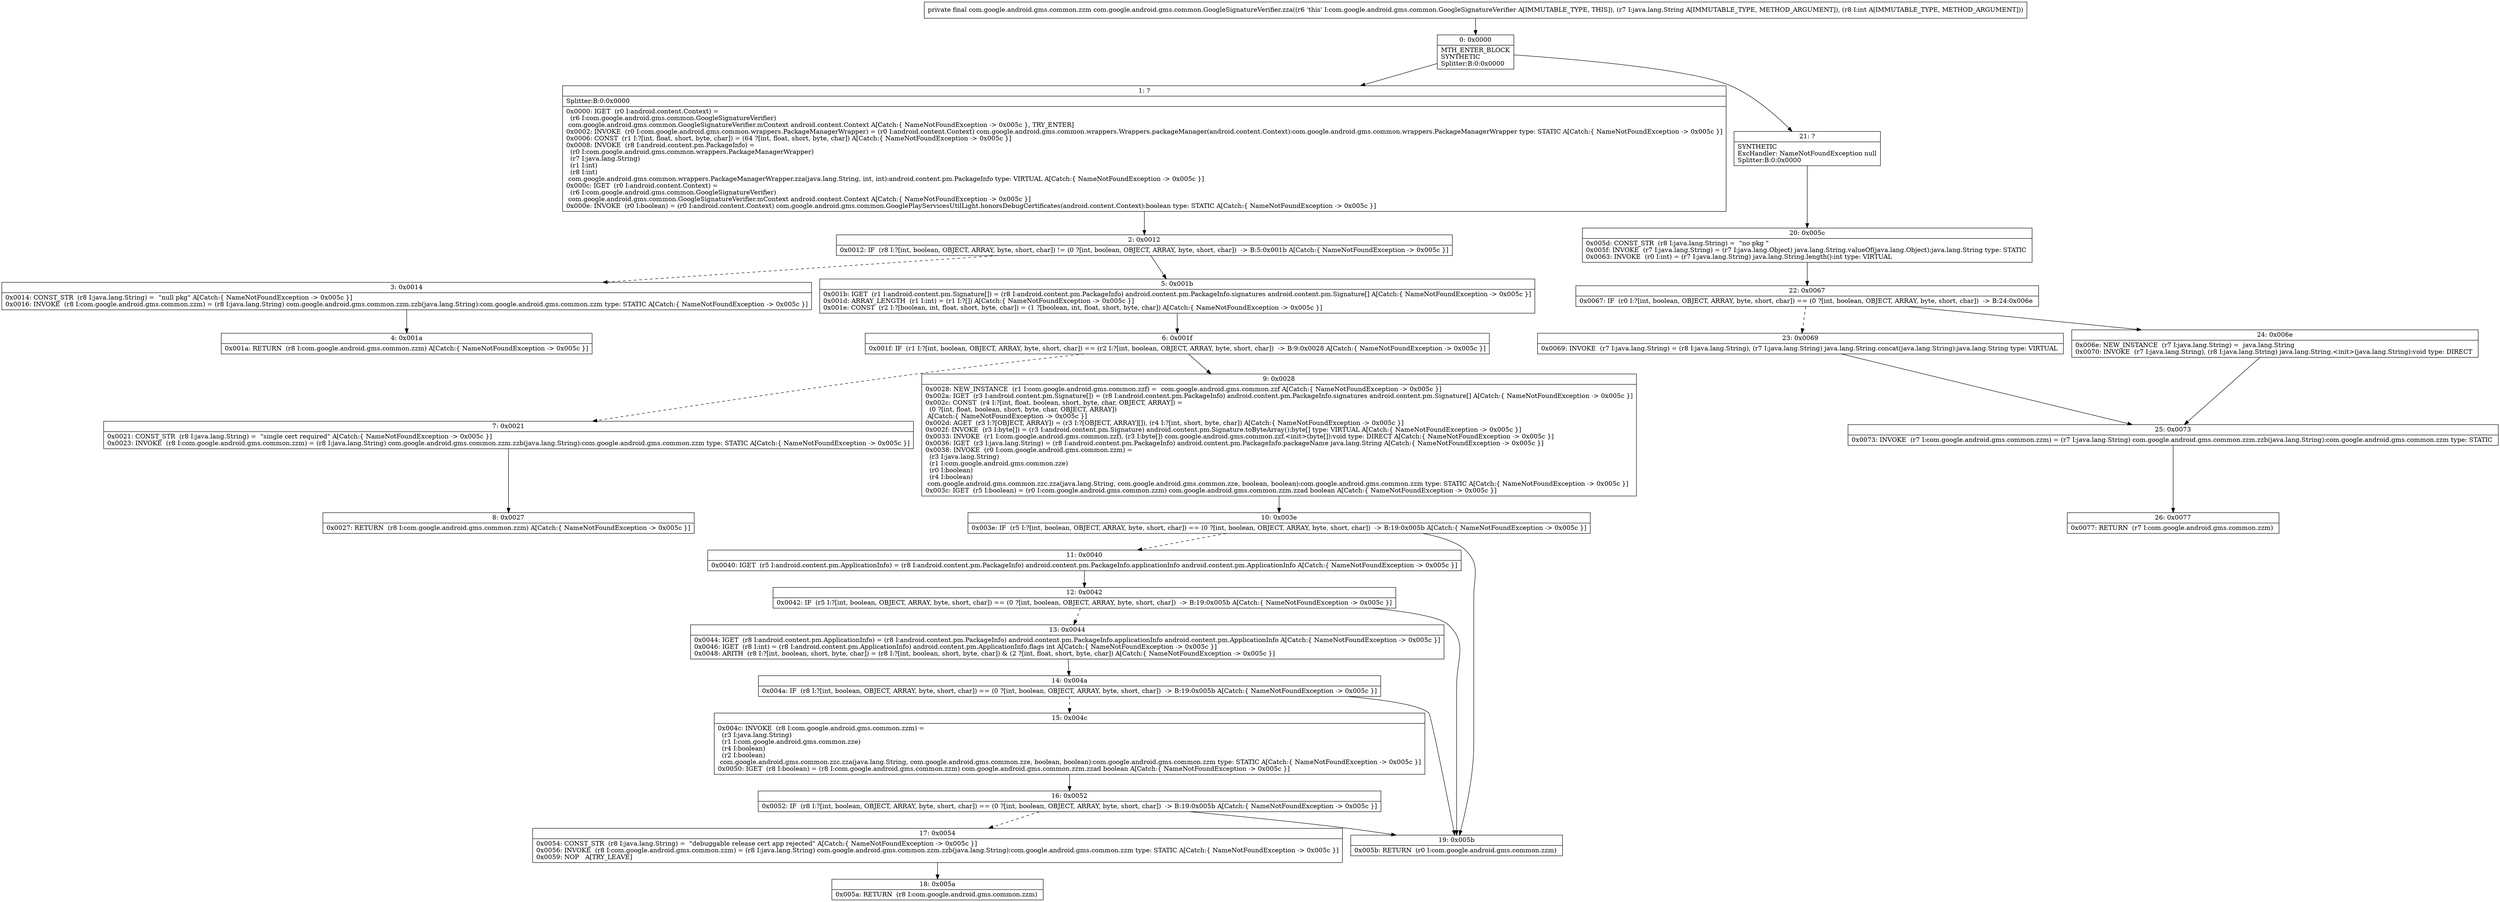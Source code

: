 digraph "CFG forcom.google.android.gms.common.GoogleSignatureVerifier.zza(Ljava\/lang\/String;I)Lcom\/google\/android\/gms\/common\/zzm;" {
Node_0 [shape=record,label="{0\:\ 0x0000|MTH_ENTER_BLOCK\lSYNTHETIC\lSplitter:B:0:0x0000\l}"];
Node_1 [shape=record,label="{1\:\ ?|Splitter:B:0:0x0000\l|0x0000: IGET  (r0 I:android.content.Context) = \l  (r6 I:com.google.android.gms.common.GoogleSignatureVerifier)\l com.google.android.gms.common.GoogleSignatureVerifier.mContext android.content.Context A[Catch:\{ NameNotFoundException \-\> 0x005c \}, TRY_ENTER]\l0x0002: INVOKE  (r0 I:com.google.android.gms.common.wrappers.PackageManagerWrapper) = (r0 I:android.content.Context) com.google.android.gms.common.wrappers.Wrappers.packageManager(android.content.Context):com.google.android.gms.common.wrappers.PackageManagerWrapper type: STATIC A[Catch:\{ NameNotFoundException \-\> 0x005c \}]\l0x0006: CONST  (r1 I:?[int, float, short, byte, char]) = (64 ?[int, float, short, byte, char]) A[Catch:\{ NameNotFoundException \-\> 0x005c \}]\l0x0008: INVOKE  (r8 I:android.content.pm.PackageInfo) = \l  (r0 I:com.google.android.gms.common.wrappers.PackageManagerWrapper)\l  (r7 I:java.lang.String)\l  (r1 I:int)\l  (r8 I:int)\l com.google.android.gms.common.wrappers.PackageManagerWrapper.zza(java.lang.String, int, int):android.content.pm.PackageInfo type: VIRTUAL A[Catch:\{ NameNotFoundException \-\> 0x005c \}]\l0x000c: IGET  (r0 I:android.content.Context) = \l  (r6 I:com.google.android.gms.common.GoogleSignatureVerifier)\l com.google.android.gms.common.GoogleSignatureVerifier.mContext android.content.Context A[Catch:\{ NameNotFoundException \-\> 0x005c \}]\l0x000e: INVOKE  (r0 I:boolean) = (r0 I:android.content.Context) com.google.android.gms.common.GooglePlayServicesUtilLight.honorsDebugCertificates(android.content.Context):boolean type: STATIC A[Catch:\{ NameNotFoundException \-\> 0x005c \}]\l}"];
Node_2 [shape=record,label="{2\:\ 0x0012|0x0012: IF  (r8 I:?[int, boolean, OBJECT, ARRAY, byte, short, char]) != (0 ?[int, boolean, OBJECT, ARRAY, byte, short, char])  \-\> B:5:0x001b A[Catch:\{ NameNotFoundException \-\> 0x005c \}]\l}"];
Node_3 [shape=record,label="{3\:\ 0x0014|0x0014: CONST_STR  (r8 I:java.lang.String) =  \"null pkg\" A[Catch:\{ NameNotFoundException \-\> 0x005c \}]\l0x0016: INVOKE  (r8 I:com.google.android.gms.common.zzm) = (r8 I:java.lang.String) com.google.android.gms.common.zzm.zzb(java.lang.String):com.google.android.gms.common.zzm type: STATIC A[Catch:\{ NameNotFoundException \-\> 0x005c \}]\l}"];
Node_4 [shape=record,label="{4\:\ 0x001a|0x001a: RETURN  (r8 I:com.google.android.gms.common.zzm) A[Catch:\{ NameNotFoundException \-\> 0x005c \}]\l}"];
Node_5 [shape=record,label="{5\:\ 0x001b|0x001b: IGET  (r1 I:android.content.pm.Signature[]) = (r8 I:android.content.pm.PackageInfo) android.content.pm.PackageInfo.signatures android.content.pm.Signature[] A[Catch:\{ NameNotFoundException \-\> 0x005c \}]\l0x001d: ARRAY_LENGTH  (r1 I:int) = (r1 I:?[]) A[Catch:\{ NameNotFoundException \-\> 0x005c \}]\l0x001e: CONST  (r2 I:?[boolean, int, float, short, byte, char]) = (1 ?[boolean, int, float, short, byte, char]) A[Catch:\{ NameNotFoundException \-\> 0x005c \}]\l}"];
Node_6 [shape=record,label="{6\:\ 0x001f|0x001f: IF  (r1 I:?[int, boolean, OBJECT, ARRAY, byte, short, char]) == (r2 I:?[int, boolean, OBJECT, ARRAY, byte, short, char])  \-\> B:9:0x0028 A[Catch:\{ NameNotFoundException \-\> 0x005c \}]\l}"];
Node_7 [shape=record,label="{7\:\ 0x0021|0x0021: CONST_STR  (r8 I:java.lang.String) =  \"single cert required\" A[Catch:\{ NameNotFoundException \-\> 0x005c \}]\l0x0023: INVOKE  (r8 I:com.google.android.gms.common.zzm) = (r8 I:java.lang.String) com.google.android.gms.common.zzm.zzb(java.lang.String):com.google.android.gms.common.zzm type: STATIC A[Catch:\{ NameNotFoundException \-\> 0x005c \}]\l}"];
Node_8 [shape=record,label="{8\:\ 0x0027|0x0027: RETURN  (r8 I:com.google.android.gms.common.zzm) A[Catch:\{ NameNotFoundException \-\> 0x005c \}]\l}"];
Node_9 [shape=record,label="{9\:\ 0x0028|0x0028: NEW_INSTANCE  (r1 I:com.google.android.gms.common.zzf) =  com.google.android.gms.common.zzf A[Catch:\{ NameNotFoundException \-\> 0x005c \}]\l0x002a: IGET  (r3 I:android.content.pm.Signature[]) = (r8 I:android.content.pm.PackageInfo) android.content.pm.PackageInfo.signatures android.content.pm.Signature[] A[Catch:\{ NameNotFoundException \-\> 0x005c \}]\l0x002c: CONST  (r4 I:?[int, float, boolean, short, byte, char, OBJECT, ARRAY]) = \l  (0 ?[int, float, boolean, short, byte, char, OBJECT, ARRAY])\l A[Catch:\{ NameNotFoundException \-\> 0x005c \}]\l0x002d: AGET  (r3 I:?[OBJECT, ARRAY]) = (r3 I:?[OBJECT, ARRAY][]), (r4 I:?[int, short, byte, char]) A[Catch:\{ NameNotFoundException \-\> 0x005c \}]\l0x002f: INVOKE  (r3 I:byte[]) = (r3 I:android.content.pm.Signature) android.content.pm.Signature.toByteArray():byte[] type: VIRTUAL A[Catch:\{ NameNotFoundException \-\> 0x005c \}]\l0x0033: INVOKE  (r1 I:com.google.android.gms.common.zzf), (r3 I:byte[]) com.google.android.gms.common.zzf.\<init\>(byte[]):void type: DIRECT A[Catch:\{ NameNotFoundException \-\> 0x005c \}]\l0x0036: IGET  (r3 I:java.lang.String) = (r8 I:android.content.pm.PackageInfo) android.content.pm.PackageInfo.packageName java.lang.String A[Catch:\{ NameNotFoundException \-\> 0x005c \}]\l0x0038: INVOKE  (r0 I:com.google.android.gms.common.zzm) = \l  (r3 I:java.lang.String)\l  (r1 I:com.google.android.gms.common.zze)\l  (r0 I:boolean)\l  (r4 I:boolean)\l com.google.android.gms.common.zzc.zza(java.lang.String, com.google.android.gms.common.zze, boolean, boolean):com.google.android.gms.common.zzm type: STATIC A[Catch:\{ NameNotFoundException \-\> 0x005c \}]\l0x003c: IGET  (r5 I:boolean) = (r0 I:com.google.android.gms.common.zzm) com.google.android.gms.common.zzm.zzad boolean A[Catch:\{ NameNotFoundException \-\> 0x005c \}]\l}"];
Node_10 [shape=record,label="{10\:\ 0x003e|0x003e: IF  (r5 I:?[int, boolean, OBJECT, ARRAY, byte, short, char]) == (0 ?[int, boolean, OBJECT, ARRAY, byte, short, char])  \-\> B:19:0x005b A[Catch:\{ NameNotFoundException \-\> 0x005c \}]\l}"];
Node_11 [shape=record,label="{11\:\ 0x0040|0x0040: IGET  (r5 I:android.content.pm.ApplicationInfo) = (r8 I:android.content.pm.PackageInfo) android.content.pm.PackageInfo.applicationInfo android.content.pm.ApplicationInfo A[Catch:\{ NameNotFoundException \-\> 0x005c \}]\l}"];
Node_12 [shape=record,label="{12\:\ 0x0042|0x0042: IF  (r5 I:?[int, boolean, OBJECT, ARRAY, byte, short, char]) == (0 ?[int, boolean, OBJECT, ARRAY, byte, short, char])  \-\> B:19:0x005b A[Catch:\{ NameNotFoundException \-\> 0x005c \}]\l}"];
Node_13 [shape=record,label="{13\:\ 0x0044|0x0044: IGET  (r8 I:android.content.pm.ApplicationInfo) = (r8 I:android.content.pm.PackageInfo) android.content.pm.PackageInfo.applicationInfo android.content.pm.ApplicationInfo A[Catch:\{ NameNotFoundException \-\> 0x005c \}]\l0x0046: IGET  (r8 I:int) = (r8 I:android.content.pm.ApplicationInfo) android.content.pm.ApplicationInfo.flags int A[Catch:\{ NameNotFoundException \-\> 0x005c \}]\l0x0048: ARITH  (r8 I:?[int, boolean, short, byte, char]) = (r8 I:?[int, boolean, short, byte, char]) & (2 ?[int, float, short, byte, char]) A[Catch:\{ NameNotFoundException \-\> 0x005c \}]\l}"];
Node_14 [shape=record,label="{14\:\ 0x004a|0x004a: IF  (r8 I:?[int, boolean, OBJECT, ARRAY, byte, short, char]) == (0 ?[int, boolean, OBJECT, ARRAY, byte, short, char])  \-\> B:19:0x005b A[Catch:\{ NameNotFoundException \-\> 0x005c \}]\l}"];
Node_15 [shape=record,label="{15\:\ 0x004c|0x004c: INVOKE  (r8 I:com.google.android.gms.common.zzm) = \l  (r3 I:java.lang.String)\l  (r1 I:com.google.android.gms.common.zze)\l  (r4 I:boolean)\l  (r2 I:boolean)\l com.google.android.gms.common.zzc.zza(java.lang.String, com.google.android.gms.common.zze, boolean, boolean):com.google.android.gms.common.zzm type: STATIC A[Catch:\{ NameNotFoundException \-\> 0x005c \}]\l0x0050: IGET  (r8 I:boolean) = (r8 I:com.google.android.gms.common.zzm) com.google.android.gms.common.zzm.zzad boolean A[Catch:\{ NameNotFoundException \-\> 0x005c \}]\l}"];
Node_16 [shape=record,label="{16\:\ 0x0052|0x0052: IF  (r8 I:?[int, boolean, OBJECT, ARRAY, byte, short, char]) == (0 ?[int, boolean, OBJECT, ARRAY, byte, short, char])  \-\> B:19:0x005b A[Catch:\{ NameNotFoundException \-\> 0x005c \}]\l}"];
Node_17 [shape=record,label="{17\:\ 0x0054|0x0054: CONST_STR  (r8 I:java.lang.String) =  \"debuggable release cert app rejected\" A[Catch:\{ NameNotFoundException \-\> 0x005c \}]\l0x0056: INVOKE  (r8 I:com.google.android.gms.common.zzm) = (r8 I:java.lang.String) com.google.android.gms.common.zzm.zzb(java.lang.String):com.google.android.gms.common.zzm type: STATIC A[Catch:\{ NameNotFoundException \-\> 0x005c \}]\l0x0059: NOP   A[TRY_LEAVE]\l}"];
Node_18 [shape=record,label="{18\:\ 0x005a|0x005a: RETURN  (r8 I:com.google.android.gms.common.zzm) \l}"];
Node_19 [shape=record,label="{19\:\ 0x005b|0x005b: RETURN  (r0 I:com.google.android.gms.common.zzm) \l}"];
Node_20 [shape=record,label="{20\:\ 0x005c|0x005d: CONST_STR  (r8 I:java.lang.String) =  \"no pkg \" \l0x005f: INVOKE  (r7 I:java.lang.String) = (r7 I:java.lang.Object) java.lang.String.valueOf(java.lang.Object):java.lang.String type: STATIC \l0x0063: INVOKE  (r0 I:int) = (r7 I:java.lang.String) java.lang.String.length():int type: VIRTUAL \l}"];
Node_21 [shape=record,label="{21\:\ ?|SYNTHETIC\lExcHandler: NameNotFoundException null\lSplitter:B:0:0x0000\l}"];
Node_22 [shape=record,label="{22\:\ 0x0067|0x0067: IF  (r0 I:?[int, boolean, OBJECT, ARRAY, byte, short, char]) == (0 ?[int, boolean, OBJECT, ARRAY, byte, short, char])  \-\> B:24:0x006e \l}"];
Node_23 [shape=record,label="{23\:\ 0x0069|0x0069: INVOKE  (r7 I:java.lang.String) = (r8 I:java.lang.String), (r7 I:java.lang.String) java.lang.String.concat(java.lang.String):java.lang.String type: VIRTUAL \l}"];
Node_24 [shape=record,label="{24\:\ 0x006e|0x006e: NEW_INSTANCE  (r7 I:java.lang.String) =  java.lang.String \l0x0070: INVOKE  (r7 I:java.lang.String), (r8 I:java.lang.String) java.lang.String.\<init\>(java.lang.String):void type: DIRECT \l}"];
Node_25 [shape=record,label="{25\:\ 0x0073|0x0073: INVOKE  (r7 I:com.google.android.gms.common.zzm) = (r7 I:java.lang.String) com.google.android.gms.common.zzm.zzb(java.lang.String):com.google.android.gms.common.zzm type: STATIC \l}"];
Node_26 [shape=record,label="{26\:\ 0x0077|0x0077: RETURN  (r7 I:com.google.android.gms.common.zzm) \l}"];
MethodNode[shape=record,label="{private final com.google.android.gms.common.zzm com.google.android.gms.common.GoogleSignatureVerifier.zza((r6 'this' I:com.google.android.gms.common.GoogleSignatureVerifier A[IMMUTABLE_TYPE, THIS]), (r7 I:java.lang.String A[IMMUTABLE_TYPE, METHOD_ARGUMENT]), (r8 I:int A[IMMUTABLE_TYPE, METHOD_ARGUMENT])) }"];
MethodNode -> Node_0;
Node_0 -> Node_1;
Node_0 -> Node_21;
Node_1 -> Node_2;
Node_2 -> Node_3[style=dashed];
Node_2 -> Node_5;
Node_3 -> Node_4;
Node_5 -> Node_6;
Node_6 -> Node_7[style=dashed];
Node_6 -> Node_9;
Node_7 -> Node_8;
Node_9 -> Node_10;
Node_10 -> Node_11[style=dashed];
Node_10 -> Node_19;
Node_11 -> Node_12;
Node_12 -> Node_13[style=dashed];
Node_12 -> Node_19;
Node_13 -> Node_14;
Node_14 -> Node_15[style=dashed];
Node_14 -> Node_19;
Node_15 -> Node_16;
Node_16 -> Node_17[style=dashed];
Node_16 -> Node_19;
Node_17 -> Node_18;
Node_20 -> Node_22;
Node_21 -> Node_20;
Node_22 -> Node_23[style=dashed];
Node_22 -> Node_24;
Node_23 -> Node_25;
Node_24 -> Node_25;
Node_25 -> Node_26;
}

